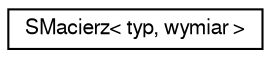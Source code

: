digraph "Graficzna hierarchia klas"
{
 // LATEX_PDF_SIZE
  edge [fontname="FreeSans",fontsize="10",labelfontname="FreeSans",labelfontsize="10"];
  node [fontname="FreeSans",fontsize="10",shape=record];
  rankdir="LR";
  Node0 [label="SMacierz\< typ, wymiar \>",height=0.2,width=0.4,color="black", fillcolor="white", style="filled",URL="$a00093.html",tooltip="Szblon klasy Macierz."];
}
